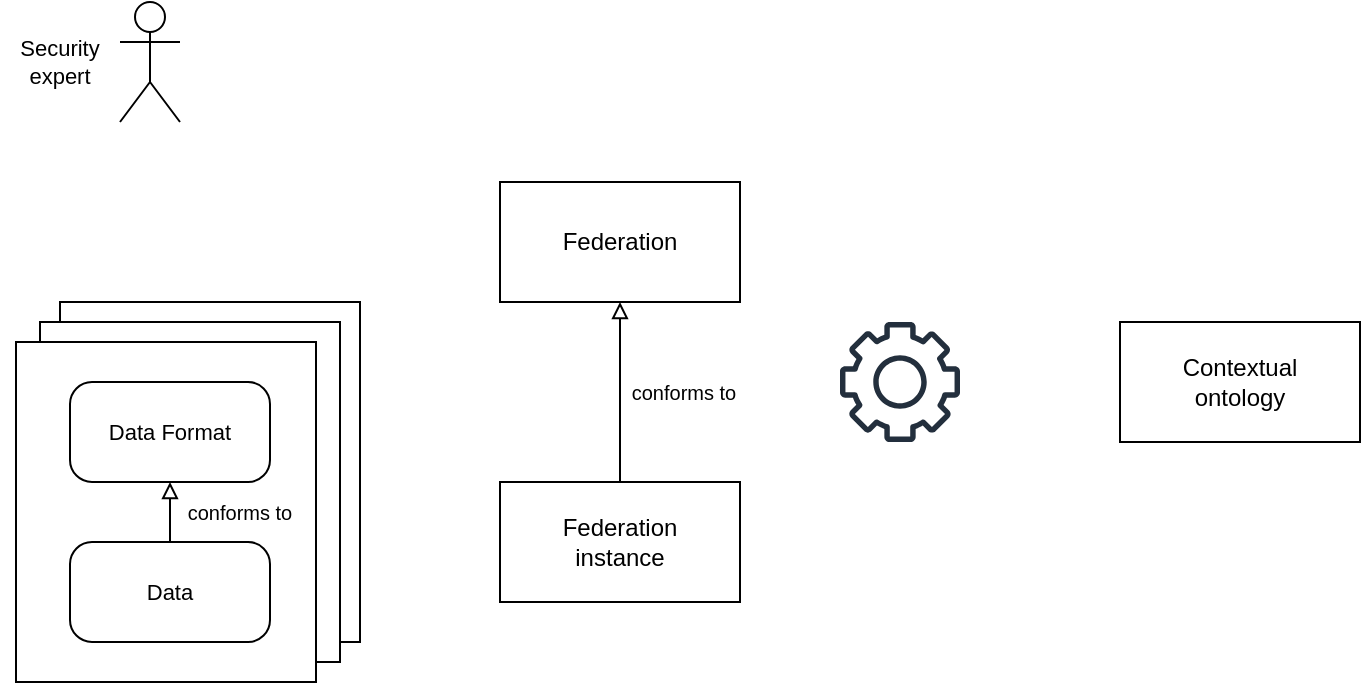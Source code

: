<mxfile version="21.0.6" type="github">
  <diagram name="Page-1" id="LV6u2GoyfH_cWMS7qSA4">
    <mxGraphModel dx="1253" dy="703" grid="1" gridSize="10" guides="1" tooltips="1" connect="1" arrows="1" fold="1" page="1" pageScale="1" pageWidth="827" pageHeight="1169" math="0" shadow="0">
      <root>
        <mxCell id="0" />
        <mxCell id="1" parent="0" />
        <mxCell id="476Phh2_DoRy5IiEpwfO-1" value="&lt;br style=&quot;font-size: 11px;&quot;&gt;" style="shape=umlActor;verticalLabelPosition=bottom;verticalAlign=top;html=1;outlineConnect=0;fontSize=11;" vertex="1" parent="1">
          <mxGeometry x="120" y="140" width="30" height="60" as="geometry" />
        </mxCell>
        <mxCell id="476Phh2_DoRy5IiEpwfO-2" value="" style="rounded=0;whiteSpace=wrap;html=1;" vertex="1" parent="1">
          <mxGeometry x="90" y="290" width="150" height="170" as="geometry" />
        </mxCell>
        <mxCell id="476Phh2_DoRy5IiEpwfO-3" value="" style="rounded=0;whiteSpace=wrap;html=1;" vertex="1" parent="1">
          <mxGeometry x="80" y="300" width="150" height="170" as="geometry" />
        </mxCell>
        <mxCell id="476Phh2_DoRy5IiEpwfO-4" value="" style="rounded=0;whiteSpace=wrap;html=1;" vertex="1" parent="1">
          <mxGeometry x="68" y="310" width="150" height="170" as="geometry" />
        </mxCell>
        <mxCell id="476Phh2_DoRy5IiEpwfO-6" value="Data Format" style="rounded=1;whiteSpace=wrap;html=1;arcSize=22;fontSize=11;" vertex="1" parent="1">
          <mxGeometry x="95" y="330" width="100" height="50" as="geometry" />
        </mxCell>
        <mxCell id="476Phh2_DoRy5IiEpwfO-7" value="Data" style="rounded=1;whiteSpace=wrap;html=1;arcSize=22;fontSize=11;" vertex="1" parent="1">
          <mxGeometry x="95" y="410" width="100" height="50" as="geometry" />
        </mxCell>
        <mxCell id="476Phh2_DoRy5IiEpwfO-8" value="" style="endArrow=block;html=1;rounded=0;exitX=0.5;exitY=0;exitDx=0;exitDy=0;entryX=0.5;entryY=1;entryDx=0;entryDy=0;endFill=0;" edge="1" parent="1" source="476Phh2_DoRy5IiEpwfO-7" target="476Phh2_DoRy5IiEpwfO-6">
          <mxGeometry width="50" height="50" relative="1" as="geometry">
            <mxPoint x="320" y="360" as="sourcePoint" />
            <mxPoint x="370" y="310" as="targetPoint" />
          </mxGeometry>
        </mxCell>
        <mxCell id="476Phh2_DoRy5IiEpwfO-10" value="conforms to" style="text;html=1;strokeColor=none;fillColor=none;align=center;verticalAlign=middle;whiteSpace=wrap;rounded=0;fontSize=10;" vertex="1" parent="1">
          <mxGeometry x="150" y="380" width="60" height="30" as="geometry" />
        </mxCell>
        <mxCell id="476Phh2_DoRy5IiEpwfO-11" value="Federation" style="rounded=0;whiteSpace=wrap;html=1;" vertex="1" parent="1">
          <mxGeometry x="310" y="230" width="120" height="60" as="geometry" />
        </mxCell>
        <mxCell id="476Phh2_DoRy5IiEpwfO-12" value="Security expert" style="text;html=1;strokeColor=none;fillColor=none;align=center;verticalAlign=middle;whiteSpace=wrap;rounded=0;fontSize=11;" vertex="1" parent="1">
          <mxGeometry x="60" y="155" width="60" height="30" as="geometry" />
        </mxCell>
        <mxCell id="476Phh2_DoRy5IiEpwfO-13" value="Federation&lt;br&gt;instance" style="rounded=0;whiteSpace=wrap;html=1;" vertex="1" parent="1">
          <mxGeometry x="310" y="380" width="120" height="60" as="geometry" />
        </mxCell>
        <mxCell id="476Phh2_DoRy5IiEpwfO-14" value="" style="endArrow=block;html=1;rounded=0;exitX=0.5;exitY=0;exitDx=0;exitDy=0;entryX=0.5;entryY=1;entryDx=0;entryDy=0;endFill=0;" edge="1" parent="1" source="476Phh2_DoRy5IiEpwfO-13" target="476Phh2_DoRy5IiEpwfO-11">
          <mxGeometry width="50" height="50" relative="1" as="geometry">
            <mxPoint x="365" y="350" as="sourcePoint" />
            <mxPoint x="365" y="320" as="targetPoint" />
          </mxGeometry>
        </mxCell>
        <mxCell id="476Phh2_DoRy5IiEpwfO-15" value="conforms to" style="text;html=1;strokeColor=none;fillColor=none;align=center;verticalAlign=middle;whiteSpace=wrap;rounded=0;fontSize=10;" vertex="1" parent="1">
          <mxGeometry x="372" y="320" width="60" height="30" as="geometry" />
        </mxCell>
        <mxCell id="476Phh2_DoRy5IiEpwfO-17" value="" style="sketch=0;outlineConnect=0;fontColor=#232F3E;gradientColor=none;fillColor=#232F3D;strokeColor=none;dashed=0;verticalLabelPosition=bottom;verticalAlign=top;align=center;html=1;fontSize=12;fontStyle=0;aspect=fixed;pointerEvents=1;shape=mxgraph.aws4.gear;" vertex="1" parent="1">
          <mxGeometry x="480" y="300" width="60" height="60" as="geometry" />
        </mxCell>
        <mxCell id="476Phh2_DoRy5IiEpwfO-18" value="Contextual &lt;br&gt;ontology" style="rounded=0;whiteSpace=wrap;html=1;" vertex="1" parent="1">
          <mxGeometry x="620" y="300" width="120" height="60" as="geometry" />
        </mxCell>
      </root>
    </mxGraphModel>
  </diagram>
</mxfile>
